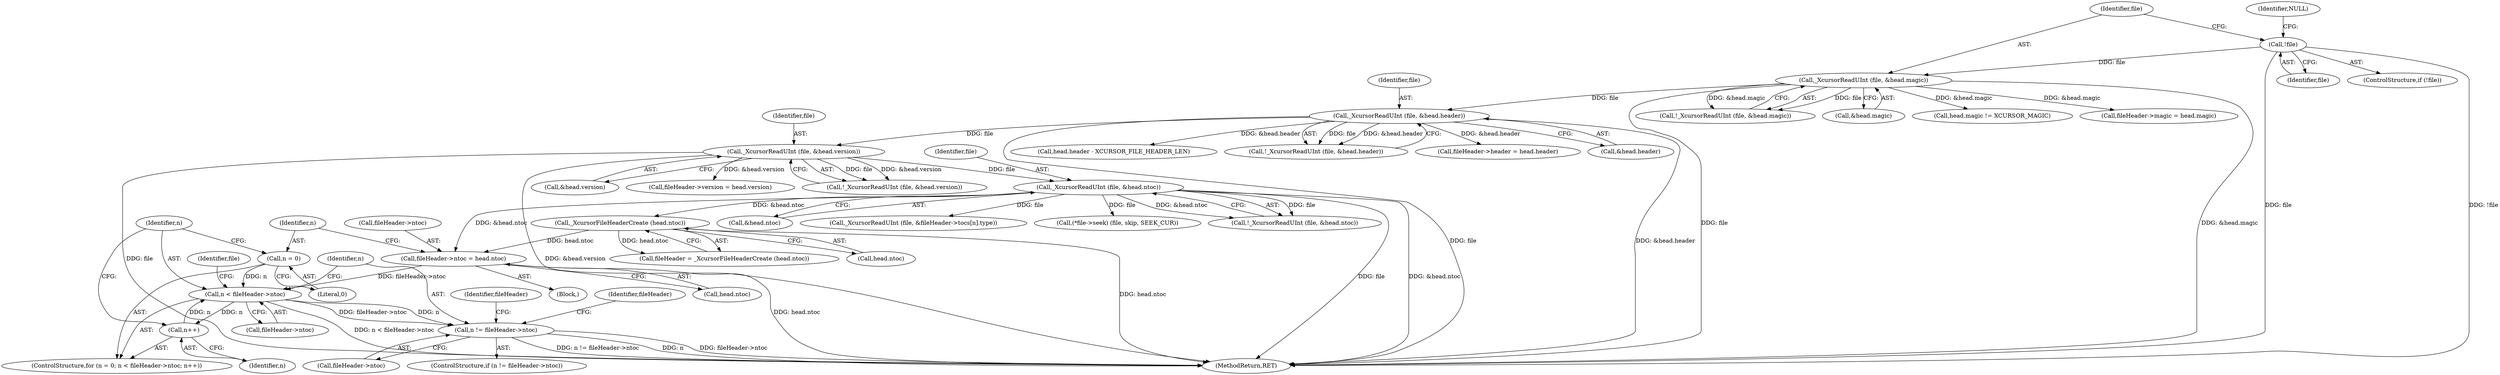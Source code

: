 digraph "0_xcursor_4794b5dd34688158fb51a2943032569d3780c4b8@pointer" {
"1000557" [label="(Call,n != fileHeader->ntoc)"];
"1000509" [label="(Call,n < fileHeader->ntoc)"];
"1000506" [label="(Call,n = 0)"];
"1000514" [label="(Call,n++)"];
"1000498" [label="(Call,fileHeader->ntoc = head.ntoc)"];
"1000440" [label="(Call,_XcursorReadUInt (file, &head.ntoc))"];
"1000430" [label="(Call,_XcursorReadUInt (file, &head.version))"];
"1000420" [label="(Call,_XcursorReadUInt (file, &head.header))"];
"1000402" [label="(Call,_XcursorReadUInt (file, &head.magic))"];
"1000396" [label="(Call,!file)"];
"1000468" [label="(Call,_XcursorFileHeaderCreate (head.ntoc))"];
"1000441" [label="(Identifier,file)"];
"1000397" [label="(Identifier,file)"];
"1000558" [label="(Identifier,n)"];
"1000401" [label="(Call,!_XcursorReadUInt (file, &head.magic))"];
"1000498" [label="(Call,fileHeader->ntoc = head.ntoc)"];
"1000505" [label="(ControlStructure,for (n = 0; n < fileHeader->ntoc; n++))"];
"1000450" [label="(Call,head.header - XCURSOR_FILE_HEADER_LEN)"];
"1000395" [label="(ControlStructure,if (!file))"];
"1000568" [label="(Identifier,fileHeader)"];
"1000403" [label="(Identifier,file)"];
"1000559" [label="(Call,fileHeader->ntoc)"];
"1000432" [label="(Call,&head.version)"];
"1000508" [label="(Literal,0)"];
"1000520" [label="(Identifier,file)"];
"1000514" [label="(Call,n++)"];
"1000502" [label="(Call,head.ntoc)"];
"1000564" [label="(Identifier,fileHeader)"];
"1000442" [label="(Call,&head.ntoc)"];
"1000519" [label="(Call,_XcursorReadUInt (file, &fileHeader->tocs[n].type))"];
"1000509" [label="(Call,n < fileHeader->ntoc)"];
"1000419" [label="(Call,!_XcursorReadUInt (file, &head.header))"];
"1000484" [label="(Call,fileHeader->header = head.header)"];
"1000468" [label="(Call,_XcursorFileHeaderCreate (head.ntoc))"];
"1000404" [label="(Call,&head.magic)"];
"1000491" [label="(Call,fileHeader->version = head.version)"];
"1000466" [label="(Call,fileHeader = _XcursorFileHeaderCreate (head.ntoc))"];
"1000557" [label="(Call,n != fileHeader->ntoc)"];
"1000507" [label="(Identifier,n)"];
"1000499" [label="(Call,fileHeader->ntoc)"];
"1000429" [label="(Call,!_XcursorReadUInt (file, &head.version))"];
"1000411" [label="(Call,head.magic != XCURSOR_MAGIC)"];
"1000506" [label="(Call,n = 0)"];
"1000440" [label="(Call,_XcursorReadUInt (file, &head.ntoc))"];
"1000459" [label="(Call,(*file->seek) (file, skip, SEEK_CUR))"];
"1000477" [label="(Call,fileHeader->magic = head.magic)"];
"1000469" [label="(Call,head.ntoc)"];
"1000511" [label="(Call,fileHeader->ntoc)"];
"1000510" [label="(Identifier,n)"];
"1000396" [label="(Call,!file)"];
"1000402" [label="(Call,_XcursorReadUInt (file, &head.magic))"];
"1000556" [label="(ControlStructure,if (n != fileHeader->ntoc))"];
"1000420" [label="(Call,_XcursorReadUInt (file, &head.header))"];
"1000431" [label="(Identifier,file)"];
"1000430" [label="(Call,_XcursorReadUInt (file, &head.version))"];
"1000439" [label="(Call,!_XcursorReadUInt (file, &head.ntoc))"];
"1000515" [label="(Identifier,n)"];
"1000421" [label="(Identifier,file)"];
"1000422" [label="(Call,&head.header)"];
"1000399" [label="(Identifier,NULL)"];
"1000390" [label="(Block,)"];
"1001171" [label="(MethodReturn,RET)"];
"1000557" -> "1000556"  [label="AST: "];
"1000557" -> "1000559"  [label="CFG: "];
"1000558" -> "1000557"  [label="AST: "];
"1000559" -> "1000557"  [label="AST: "];
"1000564" -> "1000557"  [label="CFG: "];
"1000568" -> "1000557"  [label="CFG: "];
"1000557" -> "1001171"  [label="DDG: n != fileHeader->ntoc"];
"1000557" -> "1001171"  [label="DDG: n"];
"1000557" -> "1001171"  [label="DDG: fileHeader->ntoc"];
"1000509" -> "1000557"  [label="DDG: n"];
"1000509" -> "1000557"  [label="DDG: fileHeader->ntoc"];
"1000509" -> "1000505"  [label="AST: "];
"1000509" -> "1000511"  [label="CFG: "];
"1000510" -> "1000509"  [label="AST: "];
"1000511" -> "1000509"  [label="AST: "];
"1000520" -> "1000509"  [label="CFG: "];
"1000558" -> "1000509"  [label="CFG: "];
"1000509" -> "1001171"  [label="DDG: n < fileHeader->ntoc"];
"1000506" -> "1000509"  [label="DDG: n"];
"1000514" -> "1000509"  [label="DDG: n"];
"1000498" -> "1000509"  [label="DDG: fileHeader->ntoc"];
"1000509" -> "1000514"  [label="DDG: n"];
"1000506" -> "1000505"  [label="AST: "];
"1000506" -> "1000508"  [label="CFG: "];
"1000507" -> "1000506"  [label="AST: "];
"1000508" -> "1000506"  [label="AST: "];
"1000510" -> "1000506"  [label="CFG: "];
"1000514" -> "1000505"  [label="AST: "];
"1000514" -> "1000515"  [label="CFG: "];
"1000515" -> "1000514"  [label="AST: "];
"1000510" -> "1000514"  [label="CFG: "];
"1000498" -> "1000390"  [label="AST: "];
"1000498" -> "1000502"  [label="CFG: "];
"1000499" -> "1000498"  [label="AST: "];
"1000502" -> "1000498"  [label="AST: "];
"1000507" -> "1000498"  [label="CFG: "];
"1000498" -> "1001171"  [label="DDG: head.ntoc"];
"1000440" -> "1000498"  [label="DDG: &head.ntoc"];
"1000468" -> "1000498"  [label="DDG: head.ntoc"];
"1000440" -> "1000439"  [label="AST: "];
"1000440" -> "1000442"  [label="CFG: "];
"1000441" -> "1000440"  [label="AST: "];
"1000442" -> "1000440"  [label="AST: "];
"1000439" -> "1000440"  [label="CFG: "];
"1000440" -> "1001171"  [label="DDG: &head.ntoc"];
"1000440" -> "1001171"  [label="DDG: file"];
"1000440" -> "1000439"  [label="DDG: file"];
"1000440" -> "1000439"  [label="DDG: &head.ntoc"];
"1000430" -> "1000440"  [label="DDG: file"];
"1000440" -> "1000459"  [label="DDG: file"];
"1000440" -> "1000468"  [label="DDG: &head.ntoc"];
"1000440" -> "1000519"  [label="DDG: file"];
"1000430" -> "1000429"  [label="AST: "];
"1000430" -> "1000432"  [label="CFG: "];
"1000431" -> "1000430"  [label="AST: "];
"1000432" -> "1000430"  [label="AST: "];
"1000429" -> "1000430"  [label="CFG: "];
"1000430" -> "1001171"  [label="DDG: &head.version"];
"1000430" -> "1001171"  [label="DDG: file"];
"1000430" -> "1000429"  [label="DDG: file"];
"1000430" -> "1000429"  [label="DDG: &head.version"];
"1000420" -> "1000430"  [label="DDG: file"];
"1000430" -> "1000491"  [label="DDG: &head.version"];
"1000420" -> "1000419"  [label="AST: "];
"1000420" -> "1000422"  [label="CFG: "];
"1000421" -> "1000420"  [label="AST: "];
"1000422" -> "1000420"  [label="AST: "];
"1000419" -> "1000420"  [label="CFG: "];
"1000420" -> "1001171"  [label="DDG: &head.header"];
"1000420" -> "1001171"  [label="DDG: file"];
"1000420" -> "1000419"  [label="DDG: file"];
"1000420" -> "1000419"  [label="DDG: &head.header"];
"1000402" -> "1000420"  [label="DDG: file"];
"1000420" -> "1000450"  [label="DDG: &head.header"];
"1000420" -> "1000484"  [label="DDG: &head.header"];
"1000402" -> "1000401"  [label="AST: "];
"1000402" -> "1000404"  [label="CFG: "];
"1000403" -> "1000402"  [label="AST: "];
"1000404" -> "1000402"  [label="AST: "];
"1000401" -> "1000402"  [label="CFG: "];
"1000402" -> "1001171"  [label="DDG: &head.magic"];
"1000402" -> "1001171"  [label="DDG: file"];
"1000402" -> "1000401"  [label="DDG: file"];
"1000402" -> "1000401"  [label="DDG: &head.magic"];
"1000396" -> "1000402"  [label="DDG: file"];
"1000402" -> "1000411"  [label="DDG: &head.magic"];
"1000402" -> "1000477"  [label="DDG: &head.magic"];
"1000396" -> "1000395"  [label="AST: "];
"1000396" -> "1000397"  [label="CFG: "];
"1000397" -> "1000396"  [label="AST: "];
"1000399" -> "1000396"  [label="CFG: "];
"1000403" -> "1000396"  [label="CFG: "];
"1000396" -> "1001171"  [label="DDG: !file"];
"1000396" -> "1001171"  [label="DDG: file"];
"1000468" -> "1000466"  [label="AST: "];
"1000468" -> "1000469"  [label="CFG: "];
"1000469" -> "1000468"  [label="AST: "];
"1000466" -> "1000468"  [label="CFG: "];
"1000468" -> "1001171"  [label="DDG: head.ntoc"];
"1000468" -> "1000466"  [label="DDG: head.ntoc"];
}
